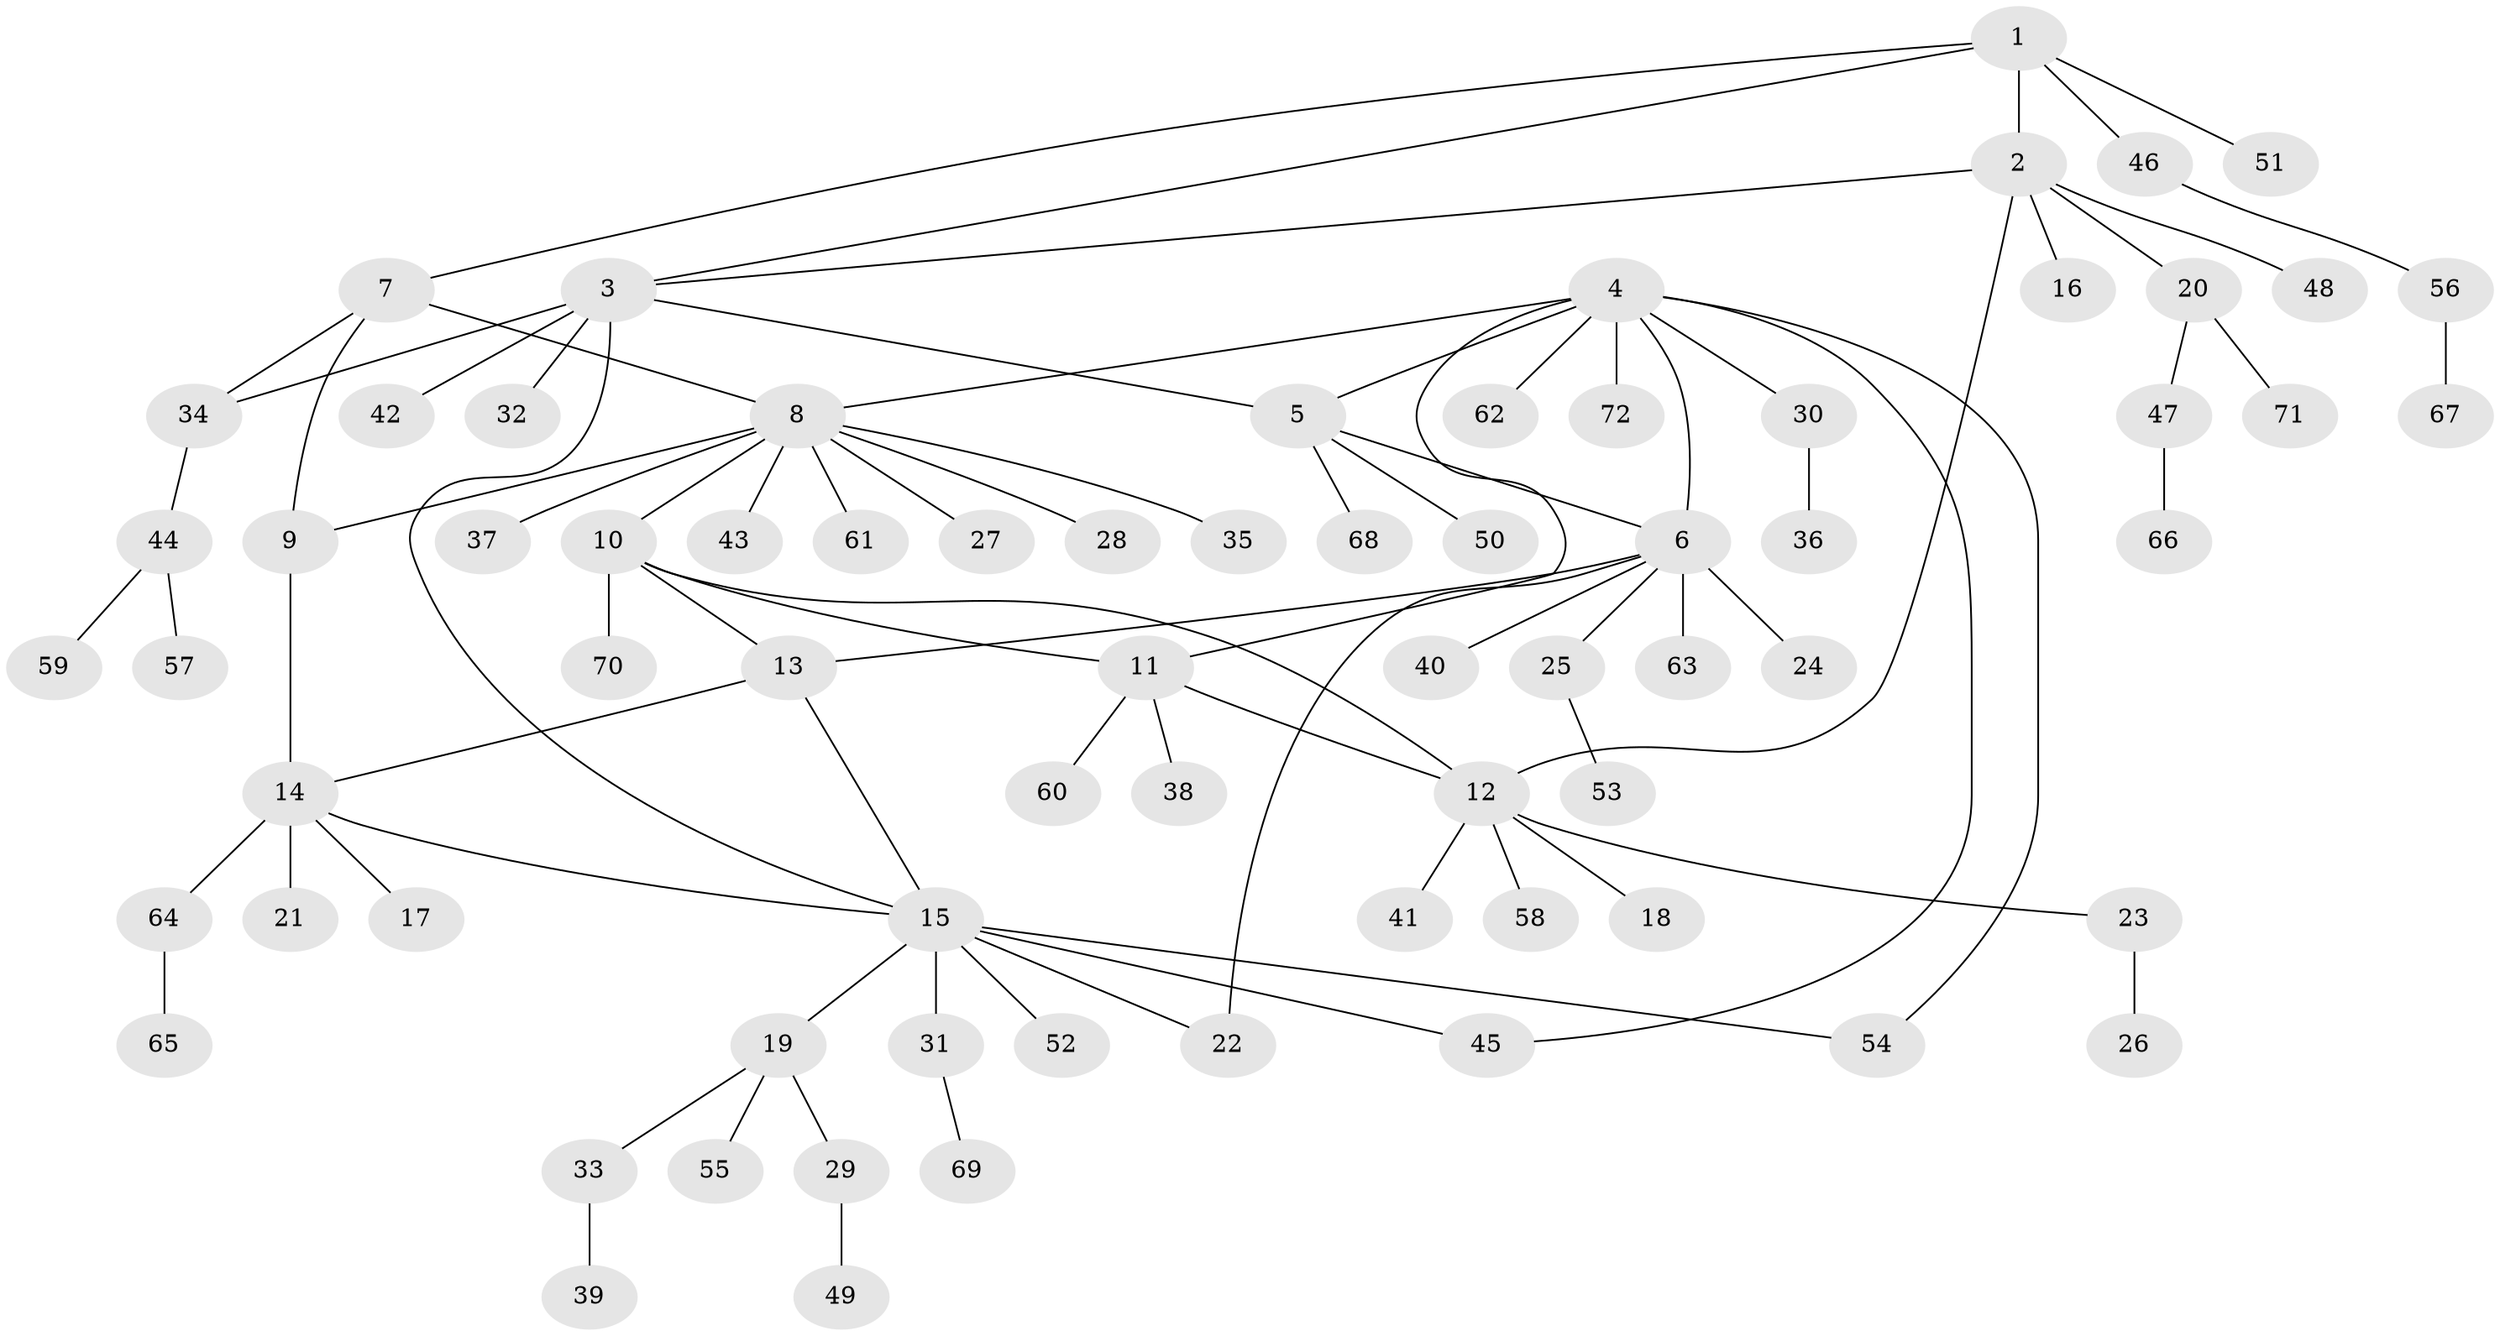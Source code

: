 // Generated by graph-tools (version 1.1) at 2025/02/03/09/25 03:02:46]
// undirected, 72 vertices, 86 edges
graph export_dot {
graph [start="1"]
  node [color=gray90,style=filled];
  1;
  2;
  3;
  4;
  5;
  6;
  7;
  8;
  9;
  10;
  11;
  12;
  13;
  14;
  15;
  16;
  17;
  18;
  19;
  20;
  21;
  22;
  23;
  24;
  25;
  26;
  27;
  28;
  29;
  30;
  31;
  32;
  33;
  34;
  35;
  36;
  37;
  38;
  39;
  40;
  41;
  42;
  43;
  44;
  45;
  46;
  47;
  48;
  49;
  50;
  51;
  52;
  53;
  54;
  55;
  56;
  57;
  58;
  59;
  60;
  61;
  62;
  63;
  64;
  65;
  66;
  67;
  68;
  69;
  70;
  71;
  72;
  1 -- 2;
  1 -- 3;
  1 -- 7;
  1 -- 46;
  1 -- 51;
  2 -- 3;
  2 -- 12;
  2 -- 16;
  2 -- 20;
  2 -- 48;
  3 -- 5;
  3 -- 15;
  3 -- 32;
  3 -- 34;
  3 -- 42;
  4 -- 5;
  4 -- 6;
  4 -- 8;
  4 -- 11;
  4 -- 30;
  4 -- 45;
  4 -- 54;
  4 -- 62;
  4 -- 72;
  5 -- 6;
  5 -- 50;
  5 -- 68;
  6 -- 13;
  6 -- 22;
  6 -- 24;
  6 -- 25;
  6 -- 40;
  6 -- 63;
  7 -- 8;
  7 -- 9;
  7 -- 34;
  8 -- 9;
  8 -- 10;
  8 -- 27;
  8 -- 28;
  8 -- 35;
  8 -- 37;
  8 -- 43;
  8 -- 61;
  9 -- 14;
  10 -- 11;
  10 -- 12;
  10 -- 13;
  10 -- 70;
  11 -- 12;
  11 -- 38;
  11 -- 60;
  12 -- 18;
  12 -- 23;
  12 -- 41;
  12 -- 58;
  13 -- 14;
  13 -- 15;
  14 -- 15;
  14 -- 17;
  14 -- 21;
  14 -- 64;
  15 -- 19;
  15 -- 22;
  15 -- 31;
  15 -- 45;
  15 -- 52;
  15 -- 54;
  19 -- 29;
  19 -- 33;
  19 -- 55;
  20 -- 47;
  20 -- 71;
  23 -- 26;
  25 -- 53;
  29 -- 49;
  30 -- 36;
  31 -- 69;
  33 -- 39;
  34 -- 44;
  44 -- 57;
  44 -- 59;
  46 -- 56;
  47 -- 66;
  56 -- 67;
  64 -- 65;
}
